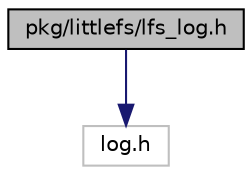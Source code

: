 digraph "pkg/littlefs/lfs_log.h"
{
 // LATEX_PDF_SIZE
  edge [fontname="Helvetica",fontsize="10",labelfontname="Helvetica",labelfontsize="10"];
  node [fontname="Helvetica",fontsize="10",shape=record];
  Node1 [label="pkg/littlefs/lfs_log.h",height=0.2,width=0.4,color="black", fillcolor="grey75", style="filled", fontcolor="black",tooltip="littlefs logging macro overrides"];
  Node1 -> Node2 [color="midnightblue",fontsize="10",style="solid",fontname="Helvetica"];
  Node2 [label="log.h",height=0.2,width=0.4,color="grey75", fillcolor="white", style="filled",tooltip=" "];
}

